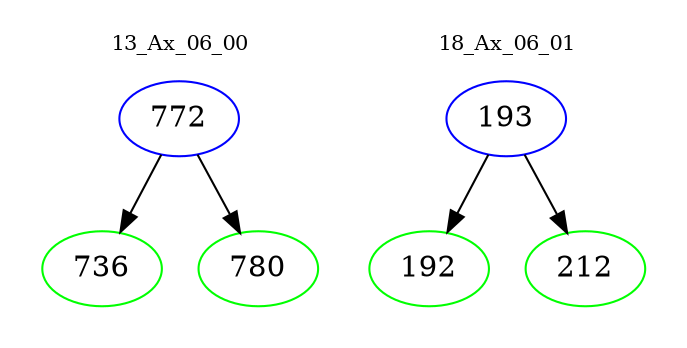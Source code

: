digraph{
subgraph cluster_0 {
color = white
label = "13_Ax_06_00";
fontsize=10;
T0_772 [label="772", color="blue"]
T0_772 -> T0_736 [color="black"]
T0_736 [label="736", color="green"]
T0_772 -> T0_780 [color="black"]
T0_780 [label="780", color="green"]
}
subgraph cluster_1 {
color = white
label = "18_Ax_06_01";
fontsize=10;
T1_193 [label="193", color="blue"]
T1_193 -> T1_192 [color="black"]
T1_192 [label="192", color="green"]
T1_193 -> T1_212 [color="black"]
T1_212 [label="212", color="green"]
}
}
